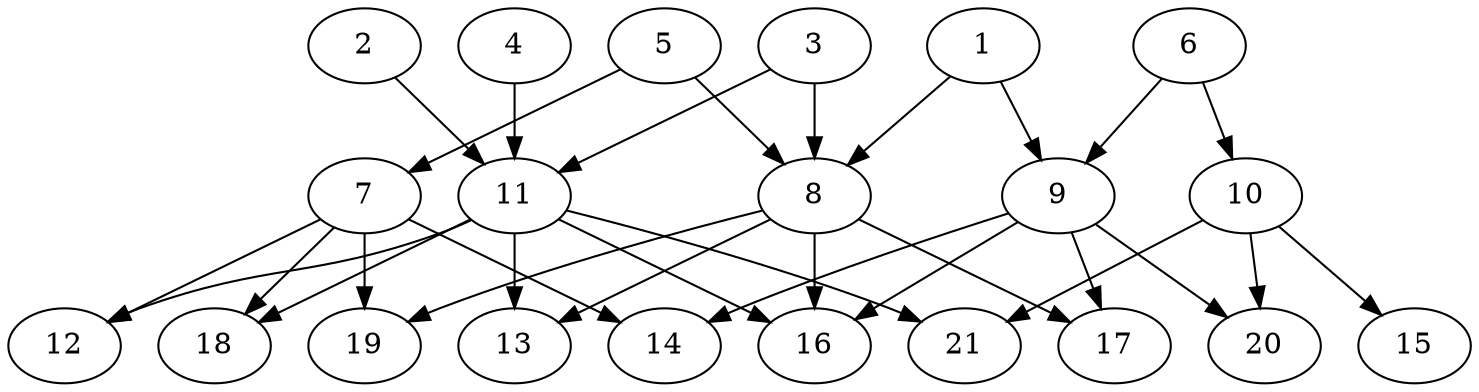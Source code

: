 // DAG (tier=2-normal, mode=compute, n=21, ccr=0.383, fat=0.659, density=0.461, regular=0.420, jump=0.187, mindata=524288, maxdata=8388608)
// DAG automatically generated by daggen at Sun Aug 24 16:33:33 2025
// /home/ermia/Project/Environments/daggen/bin/daggen --dot --ccr 0.383 --fat 0.659 --regular 0.420 --density 0.461 --jump 0.187 --mindata 524288 --maxdata 8388608 -n 21 
digraph G {
  1 [size="3898714851295363072", alpha="0.16", expect_size="1949357425647681536"]
  1 -> 8 [size ="19816987492352"]
  1 -> 9 [size ="19816987492352"]
  2 [size="151665021418500128", alpha="0.05", expect_size="75832510709250064"]
  2 -> 11 [size ="67849880076288"]
  3 [size="50096498540544000000", alpha="0.16", expect_size="25048249270272000000"]
  3 -> 8 [size ="108716359680000"]
  3 -> 11 [size ="108716359680000"]
  4 [size="23955916667909464", alpha="0.07", expect_size="11977958333954732"]
  4 -> 11 [size ="381753101385728"]
  5 [size="11627559441436232", alpha="0.07", expect_size="5813779720718116"]
  5 -> 7 [size ="7255307059200"]
  5 -> 8 [size ="7255307059200"]
  6 [size="885151181266215", alpha="0.11", expect_size="442575590633107"]
  6 -> 9 [size ="80510537695232"]
  6 -> 10 [size ="80510537695232"]
  7 [size="15369010847728795648", alpha="0.14", expect_size="7684505423864397824"]
  7 -> 12 [size ="49452387663872"]
  7 -> 14 [size ="49452387663872"]
  7 -> 18 [size ="49452387663872"]
  7 -> 19 [size ="49452387663872"]
  8 [size="929079634638922496", alpha="0.03", expect_size="464539817319461248"]
  8 -> 13 [size ="560753077649408"]
  8 -> 16 [size ="560753077649408"]
  8 -> 17 [size ="560753077649408"]
  8 -> 19 [size ="560753077649408"]
  9 [size="6820603710398267392", alpha="0.10", expect_size="3410301855199133696"]
  9 -> 14 [size ="28772120133632"]
  9 -> 16 [size ="28772120133632"]
  9 -> 17 [size ="28772120133632"]
  9 -> 20 [size ="28772120133632"]
  10 [size="1632471360636568", alpha="0.08", expect_size="816235680318284"]
  10 -> 15 [size ="2294527557632"]
  10 -> 20 [size ="2294527557632"]
  10 -> 21 [size ="2294527557632"]
  11 [size="543594224814129152", alpha="0.17", expect_size="271797112407064576"]
  11 -> 12 [size ="5328519299072"]
  11 -> 13 [size ="5328519299072"]
  11 -> 16 [size ="5328519299072"]
  11 -> 18 [size ="5328519299072"]
  11 -> 21 [size ="5328519299072"]
  12 [size="336100471189654528", alpha="0.14", expect_size="168050235594827264"]
  13 [size="520203670492161792", alpha="0.06", expect_size="260101835246080896"]
  14 [size="121273230319203344", alpha="0.11", expect_size="60636615159601672"]
  15 [size="15149314563202952", alpha="0.04", expect_size="7574657281601476"]
  16 [size="95451010498379644928", alpha="0.14", expect_size="47725505249189822464"]
  17 [size="31552503279051184", alpha="0.04", expect_size="15776251639525592"]
  18 [size="77690939138755264512", alpha="0.10", expect_size="38845469569377632256"]
  19 [size="436887908737431296", alpha="0.04", expect_size="218443954368715648"]
  20 [size="45293340762778776", alpha="0.03", expect_size="22646670381389388"]
  21 [size="22375321873539856", alpha="0.02", expect_size="11187660936769928"]
}